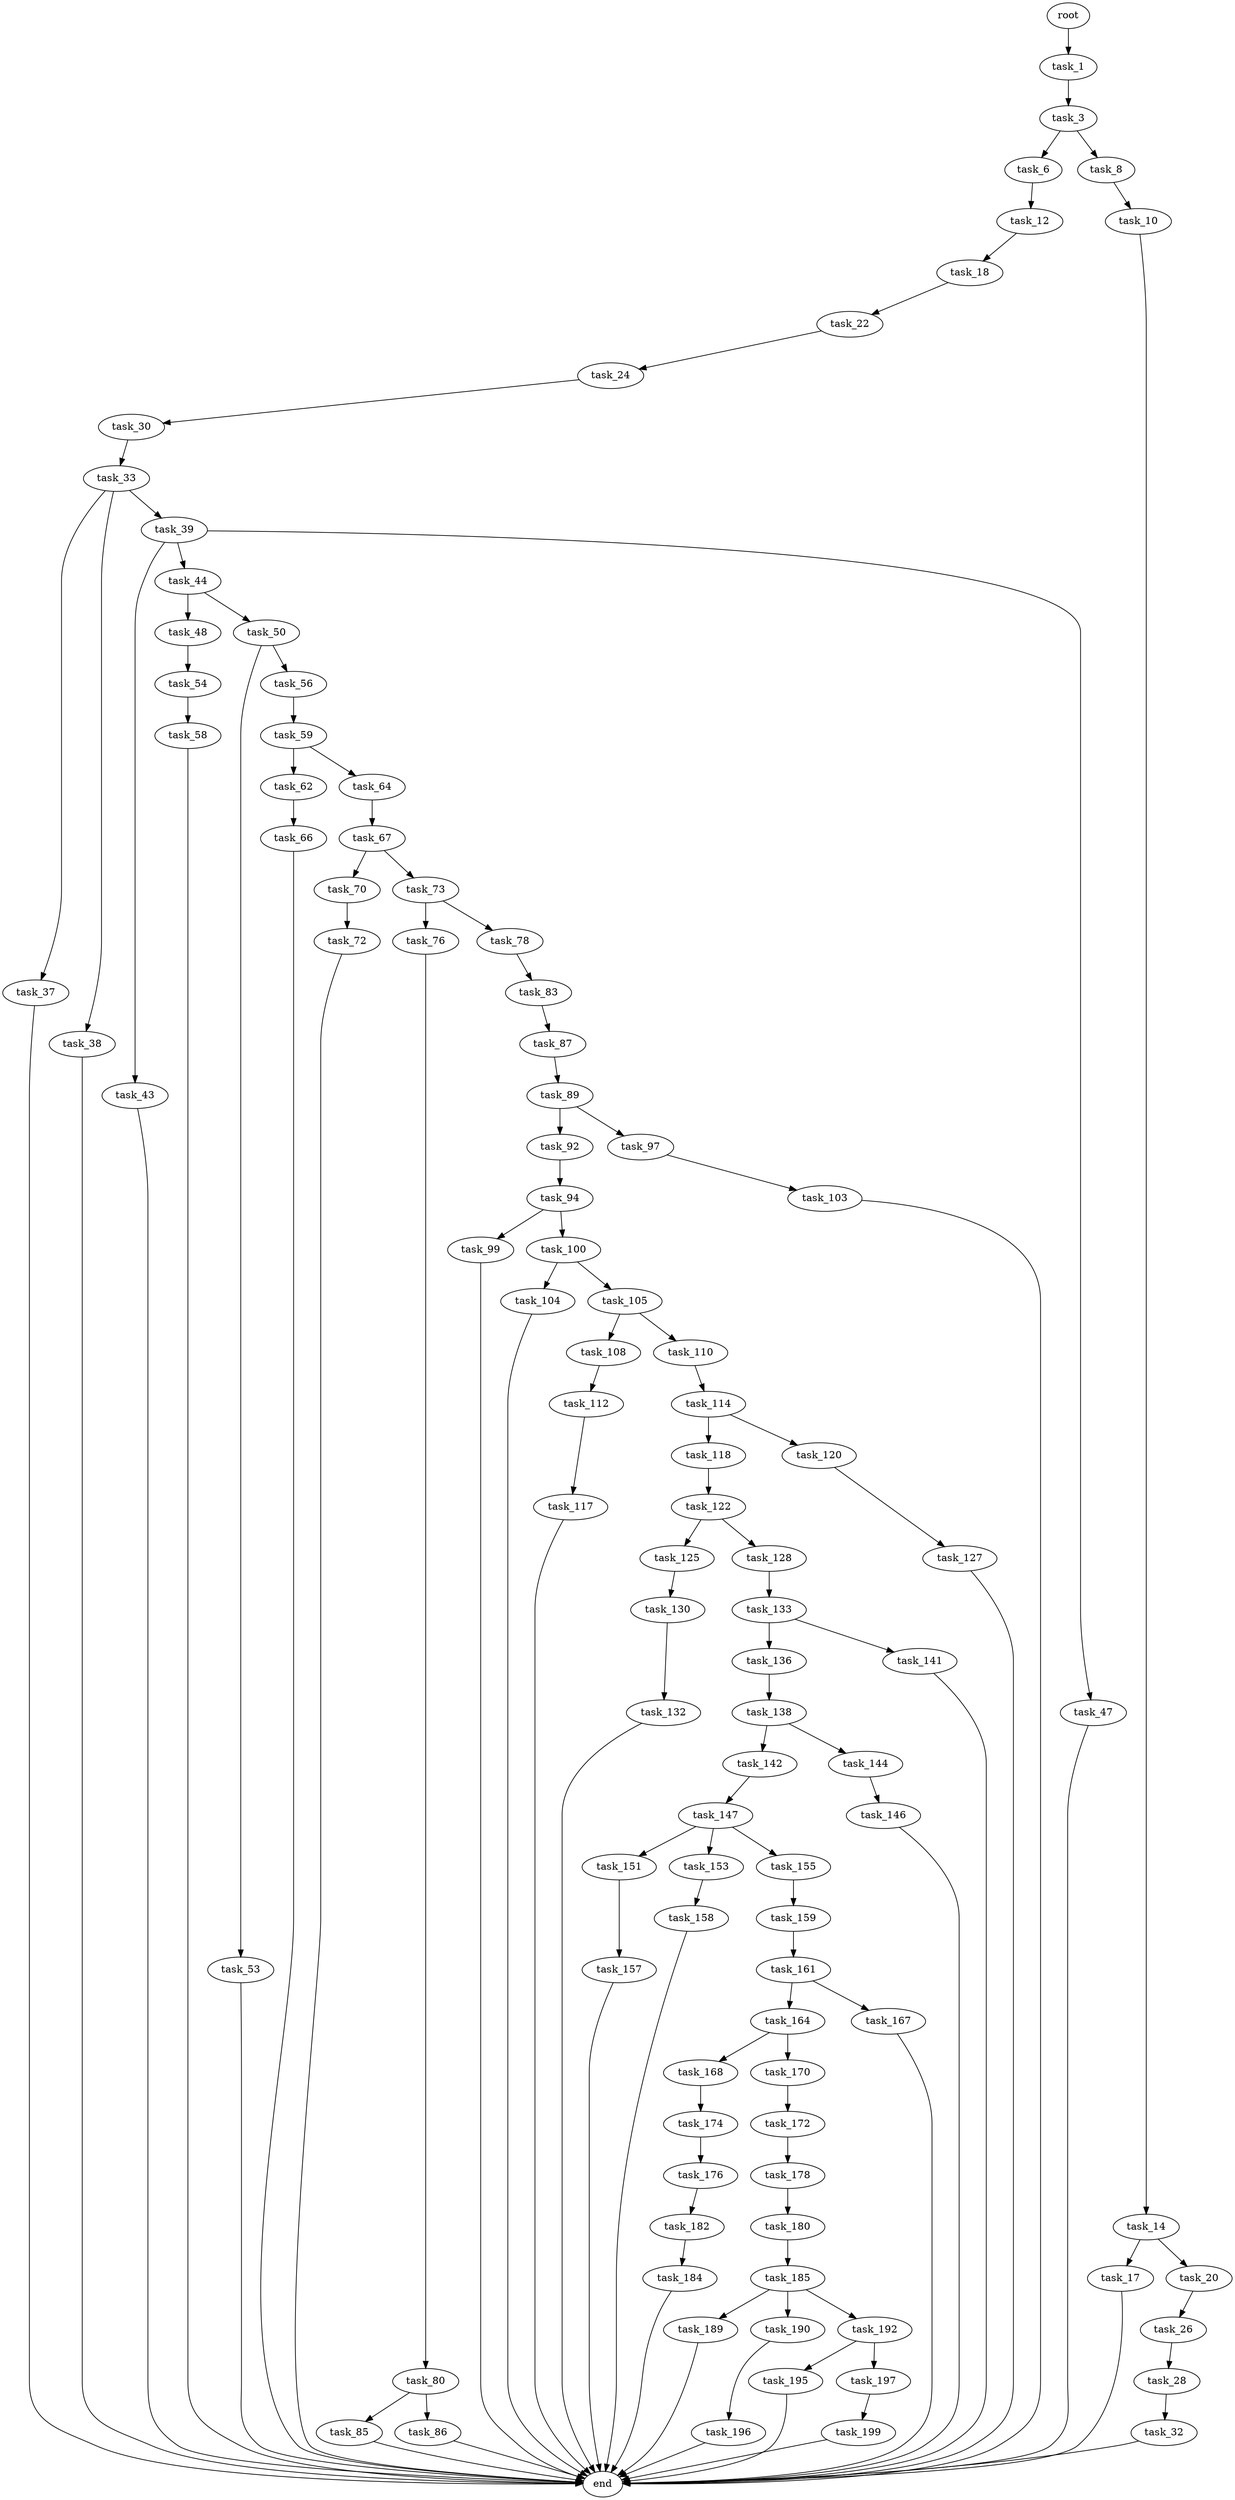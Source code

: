 digraph G {
  root [size="0.000000"];
  task_1 [size="48014438560.000000"];
  task_3 [size="368293445632.000000"];
  task_6 [size="31263019743.000000"];
  task_8 [size="6854616313.000000"];
  task_10 [size="36492899447.000000"];
  task_12 [size="16149891491.000000"];
  task_14 [size="1616374034.000000"];
  task_17 [size="469669444893.000000"];
  task_18 [size="475369997506.000000"];
  task_20 [size="549755813888.000000"];
  task_22 [size="8589934592.000000"];
  task_24 [size="16715949213.000000"];
  task_26 [size="15232818935.000000"];
  task_28 [size="8589934592.000000"];
  task_30 [size="83951230894.000000"];
  task_32 [size="8589934592.000000"];
  task_33 [size="1073741824000.000000"];
  task_37 [size="10091770306.000000"];
  task_38 [size="368293445632.000000"];
  task_39 [size="1073741824000.000000"];
  task_43 [size="368293445632.000000"];
  task_44 [size="13923390218.000000"];
  task_47 [size="19952334391.000000"];
  task_48 [size="95565567025.000000"];
  task_50 [size="36107506903.000000"];
  task_53 [size="412756197781.000000"];
  task_54 [size="928425878205.000000"];
  task_56 [size="368293445632.000000"];
  task_58 [size="50805291659.000000"];
  task_59 [size="28991029248.000000"];
  task_62 [size="24516330625.000000"];
  task_64 [size="4437111553.000000"];
  task_66 [size="1073741824000.000000"];
  task_67 [size="44900013869.000000"];
  task_70 [size="102018374691.000000"];
  task_72 [size="82253518066.000000"];
  task_73 [size="8589934592.000000"];
  task_76 [size="299905993326.000000"];
  task_78 [size="214645417851.000000"];
  task_80 [size="34665627247.000000"];
  task_83 [size="57687217594.000000"];
  task_85 [size="182240491873.000000"];
  task_86 [size="3268914942.000000"];
  task_87 [size="209354915303.000000"];
  task_89 [size="782757789696.000000"];
  task_92 [size="16256390905.000000"];
  task_94 [size="25229821014.000000"];
  task_97 [size="782757789696.000000"];
  task_99 [size="26317512940.000000"];
  task_100 [size="11767604507.000000"];
  task_103 [size="95156939876.000000"];
  task_104 [size="782757789696.000000"];
  task_105 [size="782757789696.000000"];
  task_108 [size="30295226186.000000"];
  task_110 [size="1073741824000.000000"];
  task_112 [size="433254509403.000000"];
  task_114 [size="20127806010.000000"];
  task_117 [size="7821093325.000000"];
  task_118 [size="36634308966.000000"];
  task_120 [size="7304184239.000000"];
  task_122 [size="10726992834.000000"];
  task_125 [size="549755813888.000000"];
  task_127 [size="549755813888.000000"];
  task_128 [size="972468847734.000000"];
  task_130 [size="782757789696.000000"];
  task_132 [size="661280318245.000000"];
  task_133 [size="6582672253.000000"];
  task_136 [size="26229243054.000000"];
  task_138 [size="20408241880.000000"];
  task_141 [size="31461076534.000000"];
  task_142 [size="16050179461.000000"];
  task_144 [size="23503119032.000000"];
  task_146 [size="175327830120.000000"];
  task_147 [size="357350053598.000000"];
  task_151 [size="251124339897.000000"];
  task_153 [size="318368800069.000000"];
  task_155 [size="18604157781.000000"];
  task_157 [size="28991029248.000000"];
  task_158 [size="8589934592.000000"];
  task_159 [size="8589934592.000000"];
  task_161 [size="368293445632.000000"];
  task_164 [size="10512982248.000000"];
  task_167 [size="368293445632.000000"];
  task_168 [size="792871075452.000000"];
  task_170 [size="222700575242.000000"];
  task_172 [size="20628509768.000000"];
  task_174 [size="311593227789.000000"];
  task_176 [size="7384163197.000000"];
  task_178 [size="42192655724.000000"];
  task_180 [size="28991029248.000000"];
  task_182 [size="888982781455.000000"];
  task_184 [size="782757789696.000000"];
  task_185 [size="368293445632.000000"];
  task_189 [size="197961384874.000000"];
  task_190 [size="197867846066.000000"];
  task_192 [size="68719476736.000000"];
  task_195 [size="348143600953.000000"];
  task_196 [size="35741896817.000000"];
  task_197 [size="68719476736.000000"];
  task_199 [size="28991029248.000000"];
  end [size="0.000000"];

  root -> task_1 [size="1.000000"];
  task_1 -> task_3 [size="134217728.000000"];
  task_3 -> task_6 [size="411041792.000000"];
  task_3 -> task_8 [size="411041792.000000"];
  task_6 -> task_12 [size="838860800.000000"];
  task_8 -> task_10 [size="134217728.000000"];
  task_10 -> task_14 [size="838860800.000000"];
  task_12 -> task_18 [size="301989888.000000"];
  task_14 -> task_17 [size="33554432.000000"];
  task_14 -> task_20 [size="33554432.000000"];
  task_17 -> end [size="1.000000"];
  task_18 -> task_22 [size="679477248.000000"];
  task_20 -> task_26 [size="536870912.000000"];
  task_22 -> task_24 [size="33554432.000000"];
  task_24 -> task_30 [size="411041792.000000"];
  task_26 -> task_28 [size="33554432.000000"];
  task_28 -> task_32 [size="33554432.000000"];
  task_30 -> task_33 [size="75497472.000000"];
  task_32 -> end [size="1.000000"];
  task_33 -> task_37 [size="838860800.000000"];
  task_33 -> task_38 [size="838860800.000000"];
  task_33 -> task_39 [size="838860800.000000"];
  task_37 -> end [size="1.000000"];
  task_38 -> end [size="1.000000"];
  task_39 -> task_43 [size="838860800.000000"];
  task_39 -> task_44 [size="838860800.000000"];
  task_39 -> task_47 [size="838860800.000000"];
  task_43 -> end [size="1.000000"];
  task_44 -> task_48 [size="536870912.000000"];
  task_44 -> task_50 [size="536870912.000000"];
  task_47 -> end [size="1.000000"];
  task_48 -> task_54 [size="134217728.000000"];
  task_50 -> task_53 [size="838860800.000000"];
  task_50 -> task_56 [size="838860800.000000"];
  task_53 -> end [size="1.000000"];
  task_54 -> task_58 [size="838860800.000000"];
  task_56 -> task_59 [size="411041792.000000"];
  task_58 -> end [size="1.000000"];
  task_59 -> task_62 [size="75497472.000000"];
  task_59 -> task_64 [size="75497472.000000"];
  task_62 -> task_66 [size="838860800.000000"];
  task_64 -> task_67 [size="75497472.000000"];
  task_66 -> end [size="1.000000"];
  task_67 -> task_70 [size="33554432.000000"];
  task_67 -> task_73 [size="33554432.000000"];
  task_70 -> task_72 [size="411041792.000000"];
  task_72 -> end [size="1.000000"];
  task_73 -> task_76 [size="33554432.000000"];
  task_73 -> task_78 [size="33554432.000000"];
  task_76 -> task_80 [size="411041792.000000"];
  task_78 -> task_83 [size="411041792.000000"];
  task_80 -> task_85 [size="679477248.000000"];
  task_80 -> task_86 [size="679477248.000000"];
  task_83 -> task_87 [size="75497472.000000"];
  task_85 -> end [size="1.000000"];
  task_86 -> end [size="1.000000"];
  task_87 -> task_89 [size="838860800.000000"];
  task_89 -> task_92 [size="679477248.000000"];
  task_89 -> task_97 [size="679477248.000000"];
  task_92 -> task_94 [size="536870912.000000"];
  task_94 -> task_99 [size="33554432.000000"];
  task_94 -> task_100 [size="33554432.000000"];
  task_97 -> task_103 [size="679477248.000000"];
  task_99 -> end [size="1.000000"];
  task_100 -> task_104 [size="679477248.000000"];
  task_100 -> task_105 [size="679477248.000000"];
  task_103 -> end [size="1.000000"];
  task_104 -> end [size="1.000000"];
  task_105 -> task_108 [size="679477248.000000"];
  task_105 -> task_110 [size="679477248.000000"];
  task_108 -> task_112 [size="33554432.000000"];
  task_110 -> task_114 [size="838860800.000000"];
  task_112 -> task_117 [size="411041792.000000"];
  task_114 -> task_118 [size="679477248.000000"];
  task_114 -> task_120 [size="679477248.000000"];
  task_117 -> end [size="1.000000"];
  task_118 -> task_122 [size="679477248.000000"];
  task_120 -> task_127 [size="209715200.000000"];
  task_122 -> task_125 [size="209715200.000000"];
  task_122 -> task_128 [size="209715200.000000"];
  task_125 -> task_130 [size="536870912.000000"];
  task_127 -> end [size="1.000000"];
  task_128 -> task_133 [size="838860800.000000"];
  task_130 -> task_132 [size="679477248.000000"];
  task_132 -> end [size="1.000000"];
  task_133 -> task_136 [size="134217728.000000"];
  task_133 -> task_141 [size="134217728.000000"];
  task_136 -> task_138 [size="838860800.000000"];
  task_138 -> task_142 [size="838860800.000000"];
  task_138 -> task_144 [size="838860800.000000"];
  task_141 -> end [size="1.000000"];
  task_142 -> task_147 [size="679477248.000000"];
  task_144 -> task_146 [size="536870912.000000"];
  task_146 -> end [size="1.000000"];
  task_147 -> task_151 [size="411041792.000000"];
  task_147 -> task_153 [size="411041792.000000"];
  task_147 -> task_155 [size="411041792.000000"];
  task_151 -> task_157 [size="209715200.000000"];
  task_153 -> task_158 [size="301989888.000000"];
  task_155 -> task_159 [size="301989888.000000"];
  task_157 -> end [size="1.000000"];
  task_158 -> end [size="1.000000"];
  task_159 -> task_161 [size="33554432.000000"];
  task_161 -> task_164 [size="411041792.000000"];
  task_161 -> task_167 [size="411041792.000000"];
  task_164 -> task_168 [size="209715200.000000"];
  task_164 -> task_170 [size="209715200.000000"];
  task_167 -> end [size="1.000000"];
  task_168 -> task_174 [size="536870912.000000"];
  task_170 -> task_172 [size="209715200.000000"];
  task_172 -> task_178 [size="679477248.000000"];
  task_174 -> task_176 [size="411041792.000000"];
  task_176 -> task_182 [size="301989888.000000"];
  task_178 -> task_180 [size="209715200.000000"];
  task_180 -> task_185 [size="75497472.000000"];
  task_182 -> task_184 [size="679477248.000000"];
  task_184 -> end [size="1.000000"];
  task_185 -> task_189 [size="411041792.000000"];
  task_185 -> task_190 [size="411041792.000000"];
  task_185 -> task_192 [size="411041792.000000"];
  task_189 -> end [size="1.000000"];
  task_190 -> task_196 [size="134217728.000000"];
  task_192 -> task_195 [size="134217728.000000"];
  task_192 -> task_197 [size="134217728.000000"];
  task_195 -> end [size="1.000000"];
  task_196 -> end [size="1.000000"];
  task_197 -> task_199 [size="134217728.000000"];
  task_199 -> end [size="1.000000"];
}
